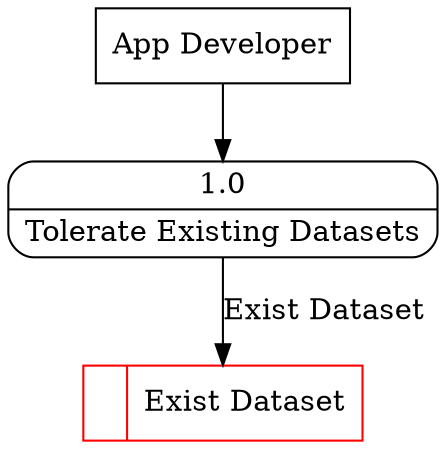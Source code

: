 digraph dfd2{ 
node[shape=record]
200 [label="<f0>  |<f1> Exist Dataset " color=red];
201 [label="App Developer" shape=box];
202 [label="{<f0> 1.0|<f1> Tolerate Existing Datasets }" shape=Mrecord];
201 -> 202
202 -> 200 [label="Exist Dataset"]
}